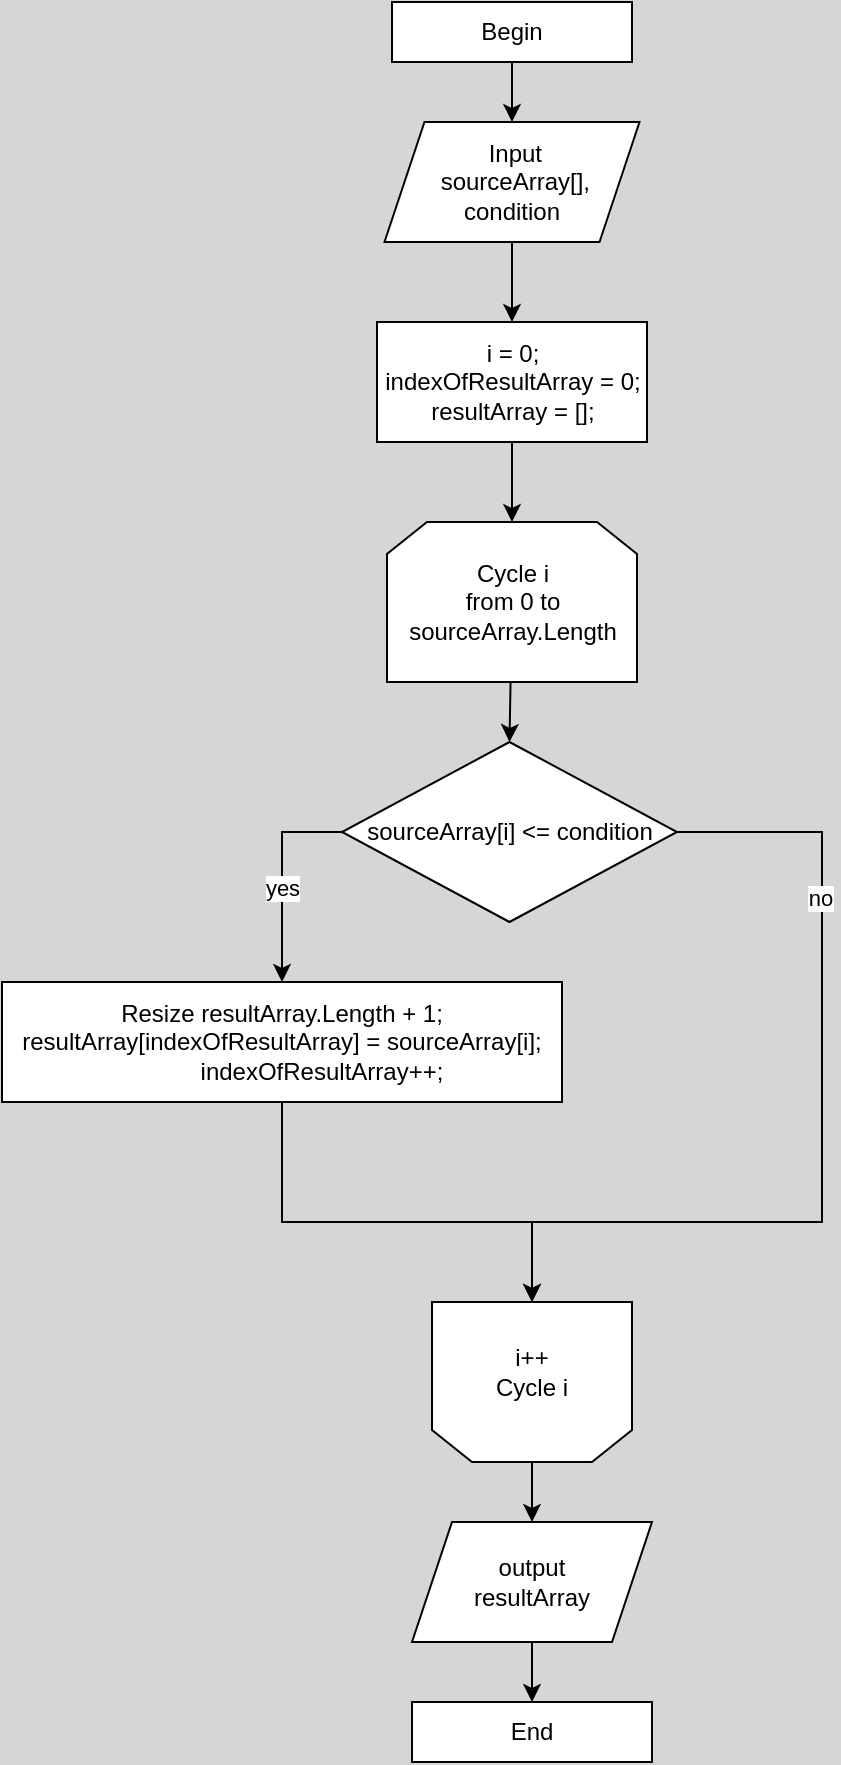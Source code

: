 <mxfile>
    <diagram id="JKD0iD4m66VumgPANMle" name="Page-1">
        <mxGraphModel dx="950" dy="734" grid="1" gridSize="10" guides="1" tooltips="1" connect="1" arrows="1" fold="1" page="1" pageScale="1" pageWidth="850" pageHeight="1100" background="#D6D6D6" math="0" shadow="0">
            <root>
                <mxCell id="0"/>
                <mxCell id="1" parent="0"/>
                <mxCell id="33" style="edgeStyle=none;html=1;entryX=0.5;entryY=0;entryDx=0;entryDy=0;rounded=0;" parent="1" source="2" target="32" edge="1">
                    <mxGeometry relative="1" as="geometry"/>
                </mxCell>
                <mxCell id="2" value="Begin" style="rounded=0;whiteSpace=wrap;html=1;" parent="1" vertex="1">
                    <mxGeometry x="305" y="10" width="120" height="30" as="geometry"/>
                </mxCell>
                <mxCell id="14" style="edgeStyle=none;html=1;entryX=0.5;entryY=0;entryDx=0;entryDy=0;rounded=0;" parent="1" source="10" target="12" edge="1">
                    <mxGeometry relative="1" as="geometry">
                        <Array as="points">
                            <mxPoint x="250" y="425"/>
                        </Array>
                    </mxGeometry>
                </mxCell>
                <mxCell id="15" value="yes" style="edgeLabel;html=1;align=center;verticalAlign=middle;resizable=0;points=[];rounded=0;" parent="14" vertex="1" connectable="0">
                    <mxGeometry x="0.1" relative="1" as="geometry">
                        <mxPoint as="offset"/>
                    </mxGeometry>
                </mxCell>
                <mxCell id="30" style="edgeStyle=none;html=1;entryX=0.5;entryY=1;entryDx=0;entryDy=0;rounded=0;" parent="1" source="10" target="27" edge="1">
                    <mxGeometry relative="1" as="geometry">
                        <Array as="points">
                            <mxPoint x="520" y="425"/>
                            <mxPoint x="520" y="620"/>
                            <mxPoint x="375" y="620"/>
                        </Array>
                    </mxGeometry>
                </mxCell>
                <mxCell id="31" value="no" style="edgeLabel;html=1;align=center;verticalAlign=middle;resizable=0;points=[];rounded=0;" parent="30" vertex="1" connectable="0">
                    <mxGeometry x="-0.536" y="-1" relative="1" as="geometry">
                        <mxPoint as="offset"/>
                    </mxGeometry>
                </mxCell>
                <mxCell id="10" value="sourceArray[i] &amp;lt;= condition" style="rhombus;whiteSpace=wrap;html=1;rounded=0;" parent="1" vertex="1">
                    <mxGeometry x="280" y="380" width="167.5" height="90" as="geometry"/>
                </mxCell>
                <mxCell id="37" style="edgeStyle=none;html=1;entryX=0.5;entryY=1;entryDx=0;entryDy=0;rounded=0;" parent="1" source="12" target="27" edge="1">
                    <mxGeometry relative="1" as="geometry">
                        <Array as="points">
                            <mxPoint x="250" y="620"/>
                            <mxPoint x="375" y="620"/>
                        </Array>
                    </mxGeometry>
                </mxCell>
                <mxCell id="12" value="Resize resultArray.Length + 1;&lt;br&gt;&lt;div&gt;resultArray[indexOfResultArray] = sourceArray[i];&lt;/div&gt;&lt;div&gt;&amp;nbsp; &amp;nbsp; &amp;nbsp; &amp;nbsp; &amp;nbsp; &amp;nbsp; indexOfResultArray++;&lt;/div&gt;" style="rounded=0;whiteSpace=wrap;html=1;" parent="1" vertex="1">
                    <mxGeometry x="110" y="500" width="280" height="60" as="geometry"/>
                </mxCell>
                <mxCell id="25" style="edgeStyle=none;html=1;entryX=0.5;entryY=0;entryDx=0;entryDy=0;rounded=0;" parent="1" source="23" target="10" edge="1">
                    <mxGeometry relative="1" as="geometry"/>
                </mxCell>
                <mxCell id="23" value="Cycle i&lt;br&gt;from 0 to sourceArray.Length" style="shape=loopLimit;whiteSpace=wrap;html=1;rounded=0;" parent="1" vertex="1">
                    <mxGeometry x="302.5" y="270" width="125" height="80" as="geometry"/>
                </mxCell>
                <mxCell id="29" value="" style="group;rounded=0;" parent="1" vertex="1" connectable="0">
                    <mxGeometry x="325" y="660" width="100" height="80" as="geometry"/>
                </mxCell>
                <mxCell id="27" value="" style="shape=loopLimit;whiteSpace=wrap;html=1;rotation=-180;rounded=0;" parent="29" vertex="1">
                    <mxGeometry width="100" height="80" as="geometry"/>
                </mxCell>
                <mxCell id="28" value="i++&lt;br&gt;Cycle i" style="text;html=1;strokeColor=none;fillColor=none;align=center;verticalAlign=middle;whiteSpace=wrap;rounded=0;" parent="29" vertex="1">
                    <mxGeometry x="20" y="20" width="60" height="30" as="geometry"/>
                </mxCell>
                <mxCell id="35" style="edgeStyle=none;html=1;entryX=0.5;entryY=0;entryDx=0;entryDy=0;rounded=0;" parent="1" source="32" target="34" edge="1">
                    <mxGeometry relative="1" as="geometry"/>
                </mxCell>
                <mxCell id="32" value="&lt;span&gt;&amp;nbsp;Input&lt;br&gt;&amp;nbsp;sourceArray[],&lt;br&gt;condition&lt;br&gt;&lt;/span&gt;" style="shape=parallelogram;perimeter=parallelogramPerimeter;whiteSpace=wrap;html=1;fixedSize=1;rounded=0;" parent="1" vertex="1">
                    <mxGeometry x="301.25" y="70" width="127.5" height="60" as="geometry"/>
                </mxCell>
                <mxCell id="36" style="edgeStyle=none;html=1;entryX=0.5;entryY=0;entryDx=0;entryDy=0;rounded=0;" parent="1" source="34" target="23" edge="1">
                    <mxGeometry relative="1" as="geometry"/>
                </mxCell>
                <mxCell id="34" value="&lt;span&gt;i = 0;&lt;/span&gt;&lt;br&gt;&lt;span&gt;indexOfResultArray = 0;&lt;/span&gt;&lt;br&gt;&lt;span&gt;resultArray = [];&lt;/span&gt;" style="rounded=0;whiteSpace=wrap;html=1;" parent="1" vertex="1">
                    <mxGeometry x="297.5" y="170" width="135" height="60" as="geometry"/>
                </mxCell>
                <mxCell id="41" style="edgeStyle=none;html=1;entryX=0.5;entryY=0;entryDx=0;entryDy=0;rounded=0;" parent="1" source="38" target="40" edge="1">
                    <mxGeometry relative="1" as="geometry"/>
                </mxCell>
                <mxCell id="38" value="output&lt;br&gt;resultArray" style="shape=parallelogram;perimeter=parallelogramPerimeter;whiteSpace=wrap;html=1;fixedSize=1;rounded=0;" parent="1" vertex="1">
                    <mxGeometry x="315" y="770" width="120" height="60" as="geometry"/>
                </mxCell>
                <mxCell id="39" style="edgeStyle=none;html=1;entryX=0.5;entryY=0;entryDx=0;entryDy=0;rounded=0;" parent="1" source="27" target="38" edge="1">
                    <mxGeometry relative="1" as="geometry"/>
                </mxCell>
                <mxCell id="40" value="End" style="rounded=0;whiteSpace=wrap;html=1;" parent="1" vertex="1">
                    <mxGeometry x="315" y="860" width="120" height="30" as="geometry"/>
                </mxCell>
            </root>
        </mxGraphModel>
    </diagram>
</mxfile>